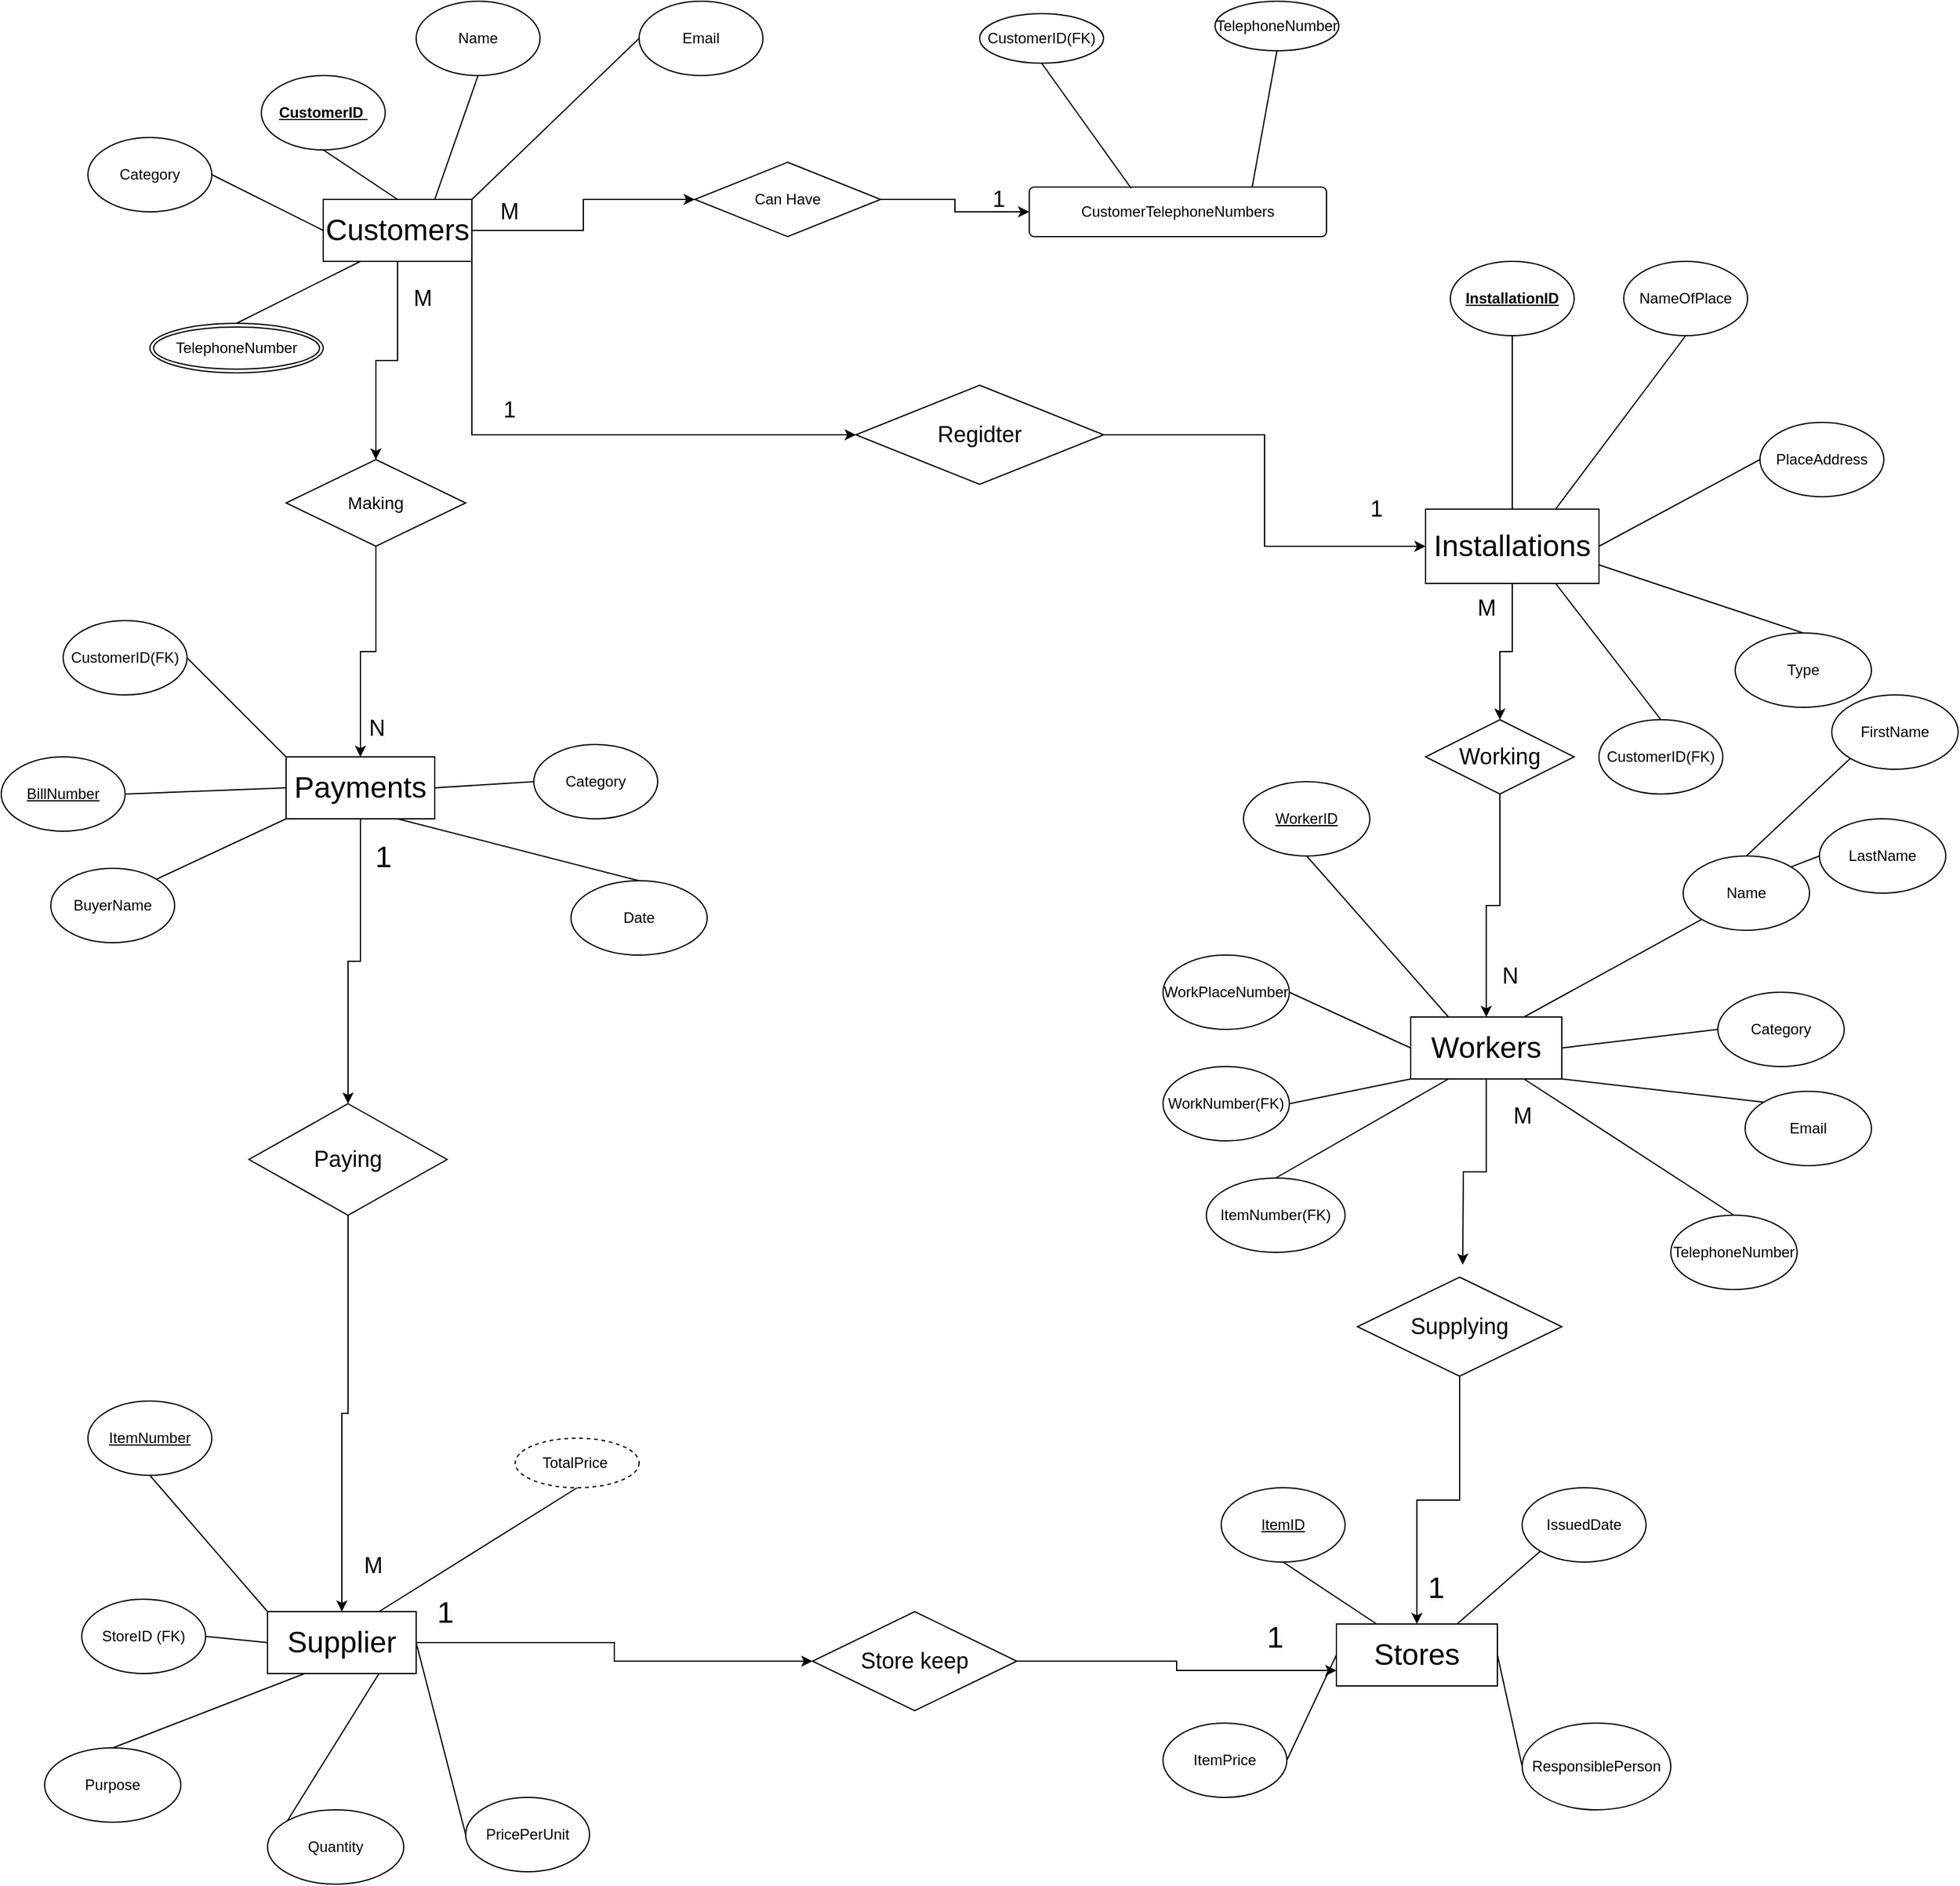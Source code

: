 <mxfile version="24.6.4" type="device">
  <diagram name="Page-1" id="eMELVBIxelOOI0SicaBg">
    <mxGraphModel dx="4100" dy="1591" grid="0" gridSize="10" guides="1" tooltips="1" connect="1" arrows="1" fold="1" page="1" pageScale="1" pageWidth="1100" pageHeight="850" background="#ffffff" math="0" shadow="0">
      <root>
        <mxCell id="0" />
        <mxCell id="1" parent="0" />
        <mxCell id="-T0-8DbuxKeXqczAtrkJ-98" style="edgeStyle=orthogonalEdgeStyle;rounded=0;orthogonalLoop=1;jettySize=auto;html=1;exitX=0.5;exitY=1;exitDx=0;exitDy=0;entryX=0.5;entryY=0;entryDx=0;entryDy=0;" edge="1" parent="1" source="-T0-8DbuxKeXqczAtrkJ-1" target="-T0-8DbuxKeXqczAtrkJ-97">
          <mxGeometry relative="1" as="geometry" />
        </mxCell>
        <mxCell id="-T0-8DbuxKeXqczAtrkJ-110" style="edgeStyle=orthogonalEdgeStyle;rounded=0;orthogonalLoop=1;jettySize=auto;html=1;entryX=0;entryY=0.5;entryDx=0;entryDy=0;" edge="1" parent="1" source="-T0-8DbuxKeXqczAtrkJ-1" target="-T0-8DbuxKeXqczAtrkJ-109">
          <mxGeometry relative="1" as="geometry" />
        </mxCell>
        <mxCell id="-T0-8DbuxKeXqczAtrkJ-115" style="edgeStyle=orthogonalEdgeStyle;rounded=0;orthogonalLoop=1;jettySize=auto;html=1;exitX=1;exitY=1;exitDx=0;exitDy=0;entryX=0;entryY=0.5;entryDx=0;entryDy=0;" edge="1" parent="1" source="-T0-8DbuxKeXqczAtrkJ-1" target="-T0-8DbuxKeXqczAtrkJ-114">
          <mxGeometry relative="1" as="geometry" />
        </mxCell>
        <mxCell id="-T0-8DbuxKeXqczAtrkJ-1" value="&lt;font style=&quot;font-size: 24px;&quot;&gt;Customers&lt;/font&gt;" style="rounded=0;whiteSpace=wrap;html=1;" vertex="1" parent="1">
          <mxGeometry x="-470" y="180" width="120" height="50" as="geometry" />
        </mxCell>
        <mxCell id="-T0-8DbuxKeXqczAtrkJ-2" value="&lt;u&gt;&lt;strong&gt;CustomerID&lt;/strong&gt;&amp;nbsp;&lt;/u&gt;" style="ellipse;whiteSpace=wrap;html=1;" vertex="1" parent="1">
          <mxGeometry x="-520" y="80" width="100" height="60" as="geometry" />
        </mxCell>
        <mxCell id="-T0-8DbuxKeXqczAtrkJ-3" value="Email" style="ellipse;whiteSpace=wrap;html=1;" vertex="1" parent="1">
          <mxGeometry x="-215" y="20" width="100" height="60" as="geometry" />
        </mxCell>
        <mxCell id="-T0-8DbuxKeXqczAtrkJ-4" value="Category" style="ellipse;whiteSpace=wrap;html=1;" vertex="1" parent="1">
          <mxGeometry x="-660" y="130" width="100" height="60" as="geometry" />
        </mxCell>
        <mxCell id="-T0-8DbuxKeXqczAtrkJ-5" value="" style="endArrow=none;html=1;rounded=0;entryX=0.5;entryY=0;entryDx=0;entryDy=0;exitX=0.5;exitY=1;exitDx=0;exitDy=0;" edge="1" parent="1" source="-T0-8DbuxKeXqczAtrkJ-2" target="-T0-8DbuxKeXqczAtrkJ-1">
          <mxGeometry width="50" height="50" relative="1" as="geometry">
            <mxPoint x="-430" y="260" as="sourcePoint" />
            <mxPoint x="-380" y="210" as="targetPoint" />
          </mxGeometry>
        </mxCell>
        <mxCell id="-T0-8DbuxKeXqczAtrkJ-6" value="" style="endArrow=none;html=1;rounded=0;entryX=1;entryY=0;entryDx=0;entryDy=0;exitX=0;exitY=0.5;exitDx=0;exitDy=0;" edge="1" parent="1" source="-T0-8DbuxKeXqczAtrkJ-3" target="-T0-8DbuxKeXqczAtrkJ-1">
          <mxGeometry width="50" height="50" relative="1" as="geometry">
            <mxPoint x="-430" y="260" as="sourcePoint" />
            <mxPoint x="-380" y="210" as="targetPoint" />
          </mxGeometry>
        </mxCell>
        <mxCell id="-T0-8DbuxKeXqczAtrkJ-7" value="" style="endArrow=none;html=1;rounded=0;exitX=0;exitY=0.5;exitDx=0;exitDy=0;entryX=1;entryY=0.5;entryDx=0;entryDy=0;" edge="1" parent="1" source="-T0-8DbuxKeXqczAtrkJ-1" target="-T0-8DbuxKeXqczAtrkJ-4">
          <mxGeometry width="50" height="50" relative="1" as="geometry">
            <mxPoint x="-430" y="260" as="sourcePoint" />
            <mxPoint x="-380" y="210" as="targetPoint" />
          </mxGeometry>
        </mxCell>
        <mxCell id="-T0-8DbuxKeXqczAtrkJ-15" value="&lt;font style=&quot;font-size: 24px;&quot;&gt;Stores&lt;/font&gt;" style="rounded=0;whiteSpace=wrap;html=1;" vertex="1" parent="1">
          <mxGeometry x="348" y="1330" width="130" height="50" as="geometry" />
        </mxCell>
        <mxCell id="-T0-8DbuxKeXqczAtrkJ-16" value="&lt;u&gt;ItemID&lt;/u&gt;" style="ellipse;whiteSpace=wrap;html=1;" vertex="1" parent="1">
          <mxGeometry x="255" y="1220" width="100" height="60" as="geometry" />
        </mxCell>
        <mxCell id="-T0-8DbuxKeXqczAtrkJ-17" value="ResponsiblePerson" style="ellipse;whiteSpace=wrap;html=1;" vertex="1" parent="1">
          <mxGeometry x="498" y="1410" width="120" height="70" as="geometry" />
        </mxCell>
        <mxCell id="-T0-8DbuxKeXqczAtrkJ-18" value="ItemPrice" style="ellipse;whiteSpace=wrap;html=1;" vertex="1" parent="1">
          <mxGeometry x="208" y="1410" width="100" height="60" as="geometry" />
        </mxCell>
        <mxCell id="-T0-8DbuxKeXqczAtrkJ-19" value="" style="endArrow=none;html=1;rounded=0;entryX=0.25;entryY=0;entryDx=0;entryDy=0;exitX=0.5;exitY=1;exitDx=0;exitDy=0;" edge="1" parent="1" source="-T0-8DbuxKeXqczAtrkJ-16" target="-T0-8DbuxKeXqczAtrkJ-15">
          <mxGeometry width="50" height="50" relative="1" as="geometry">
            <mxPoint x="388" y="1380" as="sourcePoint" />
            <mxPoint x="438" y="1330" as="targetPoint" />
          </mxGeometry>
        </mxCell>
        <mxCell id="-T0-8DbuxKeXqczAtrkJ-20" value="" style="endArrow=none;html=1;rounded=0;entryX=1;entryY=0.5;entryDx=0;entryDy=0;exitX=0;exitY=0.5;exitDx=0;exitDy=0;" edge="1" parent="1" source="-T0-8DbuxKeXqczAtrkJ-17" target="-T0-8DbuxKeXqczAtrkJ-15">
          <mxGeometry width="50" height="50" relative="1" as="geometry">
            <mxPoint x="388" y="1380" as="sourcePoint" />
            <mxPoint x="438" y="1330" as="targetPoint" />
          </mxGeometry>
        </mxCell>
        <mxCell id="-T0-8DbuxKeXqczAtrkJ-21" value="" style="endArrow=none;html=1;rounded=0;exitX=0;exitY=0.5;exitDx=0;exitDy=0;entryX=1;entryY=0.5;entryDx=0;entryDy=0;" edge="1" parent="1" source="-T0-8DbuxKeXqczAtrkJ-15" target="-T0-8DbuxKeXqczAtrkJ-18">
          <mxGeometry width="50" height="50" relative="1" as="geometry">
            <mxPoint x="388" y="1380" as="sourcePoint" />
            <mxPoint x="438" y="1330" as="targetPoint" />
          </mxGeometry>
        </mxCell>
        <mxCell id="-T0-8DbuxKeXqczAtrkJ-23" value="Name" style="ellipse;whiteSpace=wrap;html=1;" vertex="1" parent="1">
          <mxGeometry x="-395" y="20" width="100" height="60" as="geometry" />
        </mxCell>
        <mxCell id="-T0-8DbuxKeXqczAtrkJ-25" value="" style="endArrow=none;html=1;rounded=0;entryX=0.5;entryY=1;entryDx=0;entryDy=0;exitX=0.75;exitY=0;exitDx=0;exitDy=0;" edge="1" parent="1" source="-T0-8DbuxKeXqczAtrkJ-1" target="-T0-8DbuxKeXqczAtrkJ-23">
          <mxGeometry width="50" height="50" relative="1" as="geometry">
            <mxPoint x="-110" y="260" as="sourcePoint" />
            <mxPoint x="-60" y="210" as="targetPoint" />
          </mxGeometry>
        </mxCell>
        <mxCell id="-T0-8DbuxKeXqczAtrkJ-26" value="" style="endArrow=none;html=1;rounded=0;entryX=0.25;entryY=1;entryDx=0;entryDy=0;exitX=0.5;exitY=0;exitDx=0;exitDy=0;" edge="1" parent="1" source="-T0-8DbuxKeXqczAtrkJ-95" target="-T0-8DbuxKeXqczAtrkJ-1">
          <mxGeometry width="50" height="50" relative="1" as="geometry">
            <mxPoint x="-495" y="310" as="sourcePoint" />
            <mxPoint x="-60" y="210" as="targetPoint" />
          </mxGeometry>
        </mxCell>
        <mxCell id="-T0-8DbuxKeXqczAtrkJ-120" style="edgeStyle=orthogonalEdgeStyle;rounded=0;orthogonalLoop=1;jettySize=auto;html=1;exitX=0.5;exitY=1;exitDx=0;exitDy=0;entryX=0.5;entryY=0;entryDx=0;entryDy=0;" edge="1" parent="1" source="-T0-8DbuxKeXqczAtrkJ-27" target="-T0-8DbuxKeXqczAtrkJ-119">
          <mxGeometry relative="1" as="geometry" />
        </mxCell>
        <mxCell id="-T0-8DbuxKeXqczAtrkJ-27" value="&lt;font style=&quot;font-size: 24px;&quot;&gt;Installations&lt;/font&gt;" style="rounded=0;whiteSpace=wrap;html=1;" vertex="1" parent="1">
          <mxGeometry x="420" y="430" width="140" height="60" as="geometry" />
        </mxCell>
        <mxCell id="-T0-8DbuxKeXqczAtrkJ-28" value="&lt;strong&gt;&lt;u&gt;InstallationID&lt;/u&gt;&lt;/strong&gt;" style="ellipse;whiteSpace=wrap;html=1;" vertex="1" parent="1">
          <mxGeometry x="440" y="230" width="100" height="60" as="geometry" />
        </mxCell>
        <mxCell id="-T0-8DbuxKeXqczAtrkJ-29" value="PlaceAddress" style="ellipse;whiteSpace=wrap;html=1;" vertex="1" parent="1">
          <mxGeometry x="690" y="360" width="100" height="60" as="geometry" />
        </mxCell>
        <mxCell id="-T0-8DbuxKeXqczAtrkJ-30" value="CustomerID(FK)" style="ellipse;whiteSpace=wrap;html=1;" vertex="1" parent="1">
          <mxGeometry x="560" y="600" width="100" height="60" as="geometry" />
        </mxCell>
        <mxCell id="-T0-8DbuxKeXqczAtrkJ-31" value="" style="endArrow=none;html=1;rounded=0;entryX=0.5;entryY=0;entryDx=0;entryDy=0;exitX=0.5;exitY=1;exitDx=0;exitDy=0;" edge="1" parent="1" source="-T0-8DbuxKeXqczAtrkJ-28" target="-T0-8DbuxKeXqczAtrkJ-27">
          <mxGeometry width="50" height="50" relative="1" as="geometry">
            <mxPoint x="480" y="490" as="sourcePoint" />
            <mxPoint x="530" y="440" as="targetPoint" />
          </mxGeometry>
        </mxCell>
        <mxCell id="-T0-8DbuxKeXqczAtrkJ-32" value="" style="endArrow=none;html=1;rounded=0;entryX=1;entryY=0.5;entryDx=0;entryDy=0;exitX=0;exitY=0.5;exitDx=0;exitDy=0;" edge="1" parent="1" source="-T0-8DbuxKeXqczAtrkJ-29" target="-T0-8DbuxKeXqczAtrkJ-27">
          <mxGeometry width="50" height="50" relative="1" as="geometry">
            <mxPoint x="480" y="490" as="sourcePoint" />
            <mxPoint x="530" y="440" as="targetPoint" />
          </mxGeometry>
        </mxCell>
        <mxCell id="-T0-8DbuxKeXqczAtrkJ-33" value="" style="endArrow=none;html=1;rounded=0;exitX=0.75;exitY=1;exitDx=0;exitDy=0;entryX=0.5;entryY=0;entryDx=0;entryDy=0;" edge="1" parent="1" source="-T0-8DbuxKeXqczAtrkJ-27" target="-T0-8DbuxKeXqczAtrkJ-30">
          <mxGeometry width="50" height="50" relative="1" as="geometry">
            <mxPoint x="480" y="490" as="sourcePoint" />
            <mxPoint x="530" y="440" as="targetPoint" />
          </mxGeometry>
        </mxCell>
        <mxCell id="-T0-8DbuxKeXqczAtrkJ-34" value="NameOfPlace" style="ellipse;whiteSpace=wrap;html=1;" vertex="1" parent="1">
          <mxGeometry x="580" y="230" width="100" height="60" as="geometry" />
        </mxCell>
        <mxCell id="-T0-8DbuxKeXqczAtrkJ-35" value="Type" style="ellipse;whiteSpace=wrap;html=1;" vertex="1" parent="1">
          <mxGeometry x="670" y="530" width="110" height="60" as="geometry" />
        </mxCell>
        <mxCell id="-T0-8DbuxKeXqczAtrkJ-36" value="" style="endArrow=none;html=1;rounded=0;entryX=0.5;entryY=1;entryDx=0;entryDy=0;exitX=0.75;exitY=0;exitDx=0;exitDy=0;" edge="1" parent="1" source="-T0-8DbuxKeXqczAtrkJ-27" target="-T0-8DbuxKeXqczAtrkJ-34">
          <mxGeometry width="50" height="50" relative="1" as="geometry">
            <mxPoint x="800" y="490" as="sourcePoint" />
            <mxPoint x="850" y="440" as="targetPoint" />
          </mxGeometry>
        </mxCell>
        <mxCell id="-T0-8DbuxKeXqczAtrkJ-37" value="" style="endArrow=none;html=1;rounded=0;entryX=1;entryY=0.75;entryDx=0;entryDy=0;exitX=0.5;exitY=0;exitDx=0;exitDy=0;" edge="1" parent="1" source="-T0-8DbuxKeXqczAtrkJ-35" target="-T0-8DbuxKeXqczAtrkJ-27">
          <mxGeometry width="50" height="50" relative="1" as="geometry">
            <mxPoint x="800" y="490" as="sourcePoint" />
            <mxPoint x="850" y="440" as="targetPoint" />
          </mxGeometry>
        </mxCell>
        <mxCell id="-T0-8DbuxKeXqczAtrkJ-127" style="edgeStyle=orthogonalEdgeStyle;rounded=0;orthogonalLoop=1;jettySize=auto;html=1;exitX=0.5;exitY=1;exitDx=0;exitDy=0;" edge="1" parent="1" source="-T0-8DbuxKeXqczAtrkJ-38">
          <mxGeometry relative="1" as="geometry">
            <mxPoint x="450" y="1040.0" as="targetPoint" />
          </mxGeometry>
        </mxCell>
        <mxCell id="-T0-8DbuxKeXqczAtrkJ-38" value="&lt;font style=&quot;font-size: 24px;&quot;&gt;Workers&lt;/font&gt;" style="rounded=0;whiteSpace=wrap;html=1;" vertex="1" parent="1">
          <mxGeometry x="408" y="840" width="122" height="50" as="geometry" />
        </mxCell>
        <mxCell id="-T0-8DbuxKeXqczAtrkJ-39" value="&lt;u&gt;WorkerID&lt;/u&gt;" style="ellipse;whiteSpace=wrap;html=1;" vertex="1" parent="1">
          <mxGeometry x="273" y="650" width="102" height="60" as="geometry" />
        </mxCell>
        <mxCell id="-T0-8DbuxKeXqczAtrkJ-40" value="Category" style="ellipse;whiteSpace=wrap;html=1;" vertex="1" parent="1">
          <mxGeometry x="656" y="820" width="102" height="60" as="geometry" />
        </mxCell>
        <mxCell id="-T0-8DbuxKeXqczAtrkJ-41" value="WorkPlaceNumber" style="ellipse;whiteSpace=wrap;html=1;" vertex="1" parent="1">
          <mxGeometry x="208" y="790" width="102" height="60" as="geometry" />
        </mxCell>
        <mxCell id="-T0-8DbuxKeXqczAtrkJ-42" value="" style="endArrow=none;html=1;rounded=0;entryX=0.25;entryY=0;entryDx=0;entryDy=0;exitX=0.5;exitY=1;exitDx=0;exitDy=0;" edge="1" parent="1" source="-T0-8DbuxKeXqczAtrkJ-39" target="-T0-8DbuxKeXqczAtrkJ-38">
          <mxGeometry width="50" height="50" relative="1" as="geometry">
            <mxPoint x="448" y="890" as="sourcePoint" />
            <mxPoint x="498" y="840" as="targetPoint" />
          </mxGeometry>
        </mxCell>
        <mxCell id="-T0-8DbuxKeXqczAtrkJ-43" value="" style="endArrow=none;html=1;rounded=0;entryX=1;entryY=0.5;entryDx=0;entryDy=0;exitX=0;exitY=0.5;exitDx=0;exitDy=0;" edge="1" parent="1" source="-T0-8DbuxKeXqczAtrkJ-40" target="-T0-8DbuxKeXqczAtrkJ-38">
          <mxGeometry width="50" height="50" relative="1" as="geometry">
            <mxPoint x="448" y="890" as="sourcePoint" />
            <mxPoint x="498" y="840" as="targetPoint" />
          </mxGeometry>
        </mxCell>
        <mxCell id="-T0-8DbuxKeXqczAtrkJ-44" value="" style="endArrow=none;html=1;rounded=0;exitX=0;exitY=0.5;exitDx=0;exitDy=0;entryX=1;entryY=0.5;entryDx=0;entryDy=0;" edge="1" parent="1" source="-T0-8DbuxKeXqczAtrkJ-38" target="-T0-8DbuxKeXqczAtrkJ-41">
          <mxGeometry width="50" height="50" relative="1" as="geometry">
            <mxPoint x="448" y="890" as="sourcePoint" />
            <mxPoint x="498" y="840" as="targetPoint" />
          </mxGeometry>
        </mxCell>
        <mxCell id="-T0-8DbuxKeXqczAtrkJ-45" value="Name" style="ellipse;whiteSpace=wrap;html=1;" vertex="1" parent="1">
          <mxGeometry x="628" y="710" width="102" height="60" as="geometry" />
        </mxCell>
        <mxCell id="-T0-8DbuxKeXqczAtrkJ-46" value="ItemNumber(FK)" style="ellipse;whiteSpace=wrap;html=1;" vertex="1" parent="1">
          <mxGeometry x="243" y="970" width="112" height="60" as="geometry" />
        </mxCell>
        <mxCell id="-T0-8DbuxKeXqczAtrkJ-47" value="" style="endArrow=none;html=1;rounded=0;entryX=0;entryY=1;entryDx=0;entryDy=0;exitX=0.75;exitY=0;exitDx=0;exitDy=0;" edge="1" parent="1" source="-T0-8DbuxKeXqczAtrkJ-38" target="-T0-8DbuxKeXqczAtrkJ-45">
          <mxGeometry width="50" height="50" relative="1" as="geometry">
            <mxPoint x="768" y="890" as="sourcePoint" />
            <mxPoint x="818" y="840" as="targetPoint" />
          </mxGeometry>
        </mxCell>
        <mxCell id="-T0-8DbuxKeXqczAtrkJ-48" value="" style="endArrow=none;html=1;rounded=0;entryX=0.25;entryY=1;entryDx=0;entryDy=0;exitX=0.5;exitY=0;exitDx=0;exitDy=0;" edge="1" parent="1" source="-T0-8DbuxKeXqczAtrkJ-46" target="-T0-8DbuxKeXqczAtrkJ-38">
          <mxGeometry width="50" height="50" relative="1" as="geometry">
            <mxPoint x="768" y="890" as="sourcePoint" />
            <mxPoint x="818" y="840" as="targetPoint" />
          </mxGeometry>
        </mxCell>
        <mxCell id="-T0-8DbuxKeXqczAtrkJ-49" value="WorkNumber(FK)" style="ellipse;whiteSpace=wrap;html=1;" vertex="1" parent="1">
          <mxGeometry x="208" y="880" width="102" height="60" as="geometry" />
        </mxCell>
        <mxCell id="-T0-8DbuxKeXqczAtrkJ-51" value="Email" style="ellipse;whiteSpace=wrap;html=1;" vertex="1" parent="1">
          <mxGeometry x="678" y="900" width="102" height="60" as="geometry" />
        </mxCell>
        <mxCell id="-T0-8DbuxKeXqczAtrkJ-52" value="TelephoneNumber" style="ellipse;whiteSpace=wrap;html=1;" vertex="1" parent="1">
          <mxGeometry x="618" y="1000" width="102" height="60" as="geometry" />
        </mxCell>
        <mxCell id="-T0-8DbuxKeXqczAtrkJ-53" value="" style="endArrow=none;html=1;rounded=0;exitX=1;exitY=1;exitDx=0;exitDy=0;entryX=0;entryY=0;entryDx=0;entryDy=0;" edge="1" parent="1" source="-T0-8DbuxKeXqczAtrkJ-38" target="-T0-8DbuxKeXqczAtrkJ-51">
          <mxGeometry width="50" height="50" relative="1" as="geometry">
            <mxPoint x="578" y="910" as="sourcePoint" />
            <mxPoint x="628" y="860" as="targetPoint" />
          </mxGeometry>
        </mxCell>
        <mxCell id="-T0-8DbuxKeXqczAtrkJ-54" value="" style="endArrow=none;html=1;rounded=0;exitX=0.75;exitY=1;exitDx=0;exitDy=0;entryX=0.5;entryY=0;entryDx=0;entryDy=0;" edge="1" parent="1" source="-T0-8DbuxKeXqczAtrkJ-38" target="-T0-8DbuxKeXqczAtrkJ-52">
          <mxGeometry width="50" height="50" relative="1" as="geometry">
            <mxPoint x="578" y="910" as="sourcePoint" />
            <mxPoint x="628" y="860" as="targetPoint" />
          </mxGeometry>
        </mxCell>
        <mxCell id="-T0-8DbuxKeXqczAtrkJ-57" value="" style="endArrow=none;html=1;rounded=0;exitX=0;exitY=1;exitDx=0;exitDy=0;entryX=1;entryY=0.5;entryDx=0;entryDy=0;" edge="1" parent="1" source="-T0-8DbuxKeXqczAtrkJ-38" target="-T0-8DbuxKeXqczAtrkJ-49">
          <mxGeometry width="50" height="50" relative="1" as="geometry">
            <mxPoint x="578" y="910" as="sourcePoint" />
            <mxPoint x="628" y="860" as="targetPoint" />
          </mxGeometry>
        </mxCell>
        <mxCell id="-T0-8DbuxKeXqczAtrkJ-59" value="LastName" style="ellipse;whiteSpace=wrap;html=1;" vertex="1" parent="1">
          <mxGeometry x="738" y="680" width="102" height="60" as="geometry" />
        </mxCell>
        <mxCell id="-T0-8DbuxKeXqczAtrkJ-60" value="FirstName" style="ellipse;whiteSpace=wrap;html=1;" vertex="1" parent="1">
          <mxGeometry x="748" y="580" width="102" height="60" as="geometry" />
        </mxCell>
        <mxCell id="-T0-8DbuxKeXqczAtrkJ-61" value="" style="endArrow=none;html=1;rounded=0;entryX=0;entryY=1;entryDx=0;entryDy=0;exitX=0.5;exitY=0;exitDx=0;exitDy=0;" edge="1" parent="1" source="-T0-8DbuxKeXqczAtrkJ-45" target="-T0-8DbuxKeXqczAtrkJ-60">
          <mxGeometry width="50" height="50" relative="1" as="geometry">
            <mxPoint x="228" y="920" as="sourcePoint" />
            <mxPoint x="278" y="870" as="targetPoint" />
          </mxGeometry>
        </mxCell>
        <mxCell id="-T0-8DbuxKeXqczAtrkJ-62" value="" style="endArrow=none;html=1;rounded=0;entryX=0;entryY=0.5;entryDx=0;entryDy=0;exitX=1;exitY=0;exitDx=0;exitDy=0;" edge="1" parent="1" source="-T0-8DbuxKeXqczAtrkJ-45" target="-T0-8DbuxKeXqczAtrkJ-59">
          <mxGeometry width="50" height="50" relative="1" as="geometry">
            <mxPoint x="228" y="920" as="sourcePoint" />
            <mxPoint x="278" y="870" as="targetPoint" />
          </mxGeometry>
        </mxCell>
        <mxCell id="-T0-8DbuxKeXqczAtrkJ-63" value="IssuedDate" style="ellipse;whiteSpace=wrap;html=1;" vertex="1" parent="1">
          <mxGeometry x="498" y="1220" width="100" height="60" as="geometry" />
        </mxCell>
        <mxCell id="-T0-8DbuxKeXqczAtrkJ-64" value="" style="endArrow=none;html=1;rounded=0;entryX=0;entryY=1;entryDx=0;entryDy=0;exitX=0.75;exitY=0;exitDx=0;exitDy=0;" edge="1" parent="1" source="-T0-8DbuxKeXqczAtrkJ-15" target="-T0-8DbuxKeXqczAtrkJ-63">
          <mxGeometry width="50" height="50" relative="1" as="geometry">
            <mxPoint x="398" y="1520" as="sourcePoint" />
            <mxPoint x="448" y="1470" as="targetPoint" />
          </mxGeometry>
        </mxCell>
        <mxCell id="-T0-8DbuxKeXqczAtrkJ-129" style="edgeStyle=orthogonalEdgeStyle;rounded=0;orthogonalLoop=1;jettySize=auto;html=1;exitX=1;exitY=0.5;exitDx=0;exitDy=0;entryX=0;entryY=0.5;entryDx=0;entryDy=0;" edge="1" parent="1" source="-T0-8DbuxKeXqczAtrkJ-65" target="-T0-8DbuxKeXqczAtrkJ-126">
          <mxGeometry relative="1" as="geometry" />
        </mxCell>
        <mxCell id="-T0-8DbuxKeXqczAtrkJ-65" value="&lt;font style=&quot;font-size: 24px;&quot;&gt;Supplier&lt;/font&gt;" style="rounded=0;whiteSpace=wrap;html=1;" vertex="1" parent="1">
          <mxGeometry x="-515" y="1320" width="120" height="50" as="geometry" />
        </mxCell>
        <mxCell id="-T0-8DbuxKeXqczAtrkJ-66" value="&lt;u&gt;ItemNumber&lt;/u&gt;" style="ellipse;whiteSpace=wrap;html=1;" vertex="1" parent="1">
          <mxGeometry x="-660" y="1150" width="100" height="60" as="geometry" />
        </mxCell>
        <mxCell id="-T0-8DbuxKeXqczAtrkJ-67" value="PricePerUnit" style="ellipse;whiteSpace=wrap;html=1;" vertex="1" parent="1">
          <mxGeometry x="-355" y="1470" width="100" height="60" as="geometry" />
        </mxCell>
        <mxCell id="-T0-8DbuxKeXqczAtrkJ-68" value="StoreID (FK)" style="ellipse;whiteSpace=wrap;html=1;" vertex="1" parent="1">
          <mxGeometry x="-665" y="1310" width="100" height="60" as="geometry" />
        </mxCell>
        <mxCell id="-T0-8DbuxKeXqczAtrkJ-69" value="" style="endArrow=none;html=1;rounded=0;entryX=0;entryY=0;entryDx=0;entryDy=0;exitX=0.5;exitY=1;exitDx=0;exitDy=0;" edge="1" parent="1" source="-T0-8DbuxKeXqczAtrkJ-66" target="-T0-8DbuxKeXqczAtrkJ-65">
          <mxGeometry width="50" height="50" relative="1" as="geometry">
            <mxPoint x="-475" y="1370" as="sourcePoint" />
            <mxPoint x="-425" y="1320" as="targetPoint" />
          </mxGeometry>
        </mxCell>
        <mxCell id="-T0-8DbuxKeXqczAtrkJ-70" value="" style="endArrow=none;html=1;rounded=0;entryX=1;entryY=0.5;entryDx=0;entryDy=0;exitX=0;exitY=0.5;exitDx=0;exitDy=0;" edge="1" parent="1" source="-T0-8DbuxKeXqczAtrkJ-67" target="-T0-8DbuxKeXqczAtrkJ-65">
          <mxGeometry width="50" height="50" relative="1" as="geometry">
            <mxPoint x="-475" y="1370" as="sourcePoint" />
            <mxPoint x="-425" y="1320" as="targetPoint" />
          </mxGeometry>
        </mxCell>
        <mxCell id="-T0-8DbuxKeXqczAtrkJ-71" value="" style="endArrow=none;html=1;rounded=0;exitX=0;exitY=0.5;exitDx=0;exitDy=0;entryX=1;entryY=0.5;entryDx=0;entryDy=0;" edge="1" parent="1" source="-T0-8DbuxKeXqczAtrkJ-65" target="-T0-8DbuxKeXqczAtrkJ-68">
          <mxGeometry width="50" height="50" relative="1" as="geometry">
            <mxPoint x="-475" y="1370" as="sourcePoint" />
            <mxPoint x="-425" y="1320" as="targetPoint" />
          </mxGeometry>
        </mxCell>
        <mxCell id="-T0-8DbuxKeXqczAtrkJ-73" value="Purpose" style="ellipse;whiteSpace=wrap;html=1;" vertex="1" parent="1">
          <mxGeometry x="-695" y="1430" width="110" height="60" as="geometry" />
        </mxCell>
        <mxCell id="-T0-8DbuxKeXqczAtrkJ-74" value="" style="endArrow=none;html=1;rounded=0;entryX=0.5;entryY=1;entryDx=0;entryDy=0;exitX=0.75;exitY=0;exitDx=0;exitDy=0;" edge="1" parent="1" source="-T0-8DbuxKeXqczAtrkJ-65" target="-T0-8DbuxKeXqczAtrkJ-78">
          <mxGeometry width="50" height="50" relative="1" as="geometry">
            <mxPoint x="-155" y="1370" as="sourcePoint" />
            <mxPoint x="-355" y="1240.0" as="targetPoint" />
          </mxGeometry>
        </mxCell>
        <mxCell id="-T0-8DbuxKeXqczAtrkJ-75" value="" style="endArrow=none;html=1;rounded=0;entryX=0.25;entryY=1;entryDx=0;entryDy=0;exitX=0.5;exitY=0;exitDx=0;exitDy=0;" edge="1" parent="1" source="-T0-8DbuxKeXqczAtrkJ-73" target="-T0-8DbuxKeXqczAtrkJ-65">
          <mxGeometry width="50" height="50" relative="1" as="geometry">
            <mxPoint x="-155" y="1370" as="sourcePoint" />
            <mxPoint x="-105" y="1320" as="targetPoint" />
          </mxGeometry>
        </mxCell>
        <mxCell id="-T0-8DbuxKeXqczAtrkJ-76" value="Quantity" style="ellipse;whiteSpace=wrap;html=1;" vertex="1" parent="1">
          <mxGeometry x="-515" y="1480" width="110" height="60" as="geometry" />
        </mxCell>
        <mxCell id="-T0-8DbuxKeXqczAtrkJ-77" value="" style="endArrow=none;html=1;rounded=0;entryX=0;entryY=0;entryDx=0;entryDy=0;exitX=0.75;exitY=1;exitDx=0;exitDy=0;" edge="1" parent="1" source="-T0-8DbuxKeXqczAtrkJ-65" target="-T0-8DbuxKeXqczAtrkJ-76">
          <mxGeometry width="50" height="50" relative="1" as="geometry">
            <mxPoint x="-435" y="1500" as="sourcePoint" />
            <mxPoint x="-385" y="1450" as="targetPoint" />
          </mxGeometry>
        </mxCell>
        <mxCell id="-T0-8DbuxKeXqczAtrkJ-78" value="TotalPrice&amp;nbsp;" style="ellipse;whiteSpace=wrap;html=1;align=center;dashed=1;" vertex="1" parent="1">
          <mxGeometry x="-315" y="1180" width="100" height="40" as="geometry" />
        </mxCell>
        <mxCell id="-T0-8DbuxKeXqczAtrkJ-103" style="edgeStyle=orthogonalEdgeStyle;rounded=0;orthogonalLoop=1;jettySize=auto;html=1;exitX=0.5;exitY=1;exitDx=0;exitDy=0;entryX=0.5;entryY=0;entryDx=0;entryDy=0;" edge="1" parent="1" source="-T0-8DbuxKeXqczAtrkJ-79" target="-T0-8DbuxKeXqczAtrkJ-102">
          <mxGeometry relative="1" as="geometry" />
        </mxCell>
        <mxCell id="-T0-8DbuxKeXqczAtrkJ-79" value="&lt;font style=&quot;font-size: 24px;&quot;&gt;Payments&lt;/font&gt;" style="rounded=0;whiteSpace=wrap;html=1;" vertex="1" parent="1">
          <mxGeometry x="-500" y="630" width="120" height="50" as="geometry" />
        </mxCell>
        <mxCell id="-T0-8DbuxKeXqczAtrkJ-80" value="&lt;u&gt;BillNumber&lt;/u&gt;" style="ellipse;whiteSpace=wrap;html=1;" vertex="1" parent="1">
          <mxGeometry x="-730" y="630" width="100" height="60" as="geometry" />
        </mxCell>
        <mxCell id="-T0-8DbuxKeXqczAtrkJ-81" value="Category" style="ellipse;whiteSpace=wrap;html=1;" vertex="1" parent="1">
          <mxGeometry x="-300" y="620" width="100" height="60" as="geometry" />
        </mxCell>
        <mxCell id="-T0-8DbuxKeXqczAtrkJ-82" value="CustomerID(FK)" style="ellipse;whiteSpace=wrap;html=1;" vertex="1" parent="1">
          <mxGeometry x="-680" y="520" width="100" height="60" as="geometry" />
        </mxCell>
        <mxCell id="-T0-8DbuxKeXqczAtrkJ-83" value="" style="endArrow=none;html=1;rounded=0;entryX=0;entryY=0.5;entryDx=0;entryDy=0;exitX=1;exitY=0.5;exitDx=0;exitDy=0;" edge="1" parent="1" source="-T0-8DbuxKeXqczAtrkJ-80" target="-T0-8DbuxKeXqczAtrkJ-79">
          <mxGeometry width="50" height="50" relative="1" as="geometry">
            <mxPoint x="-460" y="680" as="sourcePoint" />
            <mxPoint x="-410" y="630" as="targetPoint" />
          </mxGeometry>
        </mxCell>
        <mxCell id="-T0-8DbuxKeXqczAtrkJ-84" value="" style="endArrow=none;html=1;rounded=0;entryX=1;entryY=0.5;entryDx=0;entryDy=0;exitX=0;exitY=0.5;exitDx=0;exitDy=0;" edge="1" parent="1" source="-T0-8DbuxKeXqczAtrkJ-81" target="-T0-8DbuxKeXqczAtrkJ-79">
          <mxGeometry width="50" height="50" relative="1" as="geometry">
            <mxPoint x="-460" y="680" as="sourcePoint" />
            <mxPoint x="-410" y="630" as="targetPoint" />
          </mxGeometry>
        </mxCell>
        <mxCell id="-T0-8DbuxKeXqczAtrkJ-85" value="" style="endArrow=none;html=1;rounded=0;exitX=0;exitY=0;exitDx=0;exitDy=0;entryX=1;entryY=0.5;entryDx=0;entryDy=0;" edge="1" parent="1" source="-T0-8DbuxKeXqczAtrkJ-79" target="-T0-8DbuxKeXqczAtrkJ-82">
          <mxGeometry width="50" height="50" relative="1" as="geometry">
            <mxPoint x="-460" y="680" as="sourcePoint" />
            <mxPoint x="-410" y="630" as="targetPoint" />
          </mxGeometry>
        </mxCell>
        <mxCell id="-T0-8DbuxKeXqczAtrkJ-86" value="BuyerName" style="ellipse;whiteSpace=wrap;html=1;" vertex="1" parent="1">
          <mxGeometry x="-690" y="720" width="100" height="60" as="geometry" />
        </mxCell>
        <mxCell id="-T0-8DbuxKeXqczAtrkJ-87" value="Date" style="ellipse;whiteSpace=wrap;html=1;" vertex="1" parent="1">
          <mxGeometry x="-270" y="730" width="110" height="60" as="geometry" />
        </mxCell>
        <mxCell id="-T0-8DbuxKeXqczAtrkJ-88" value="" style="endArrow=none;html=1;rounded=0;entryX=1;entryY=0;entryDx=0;entryDy=0;exitX=0;exitY=1;exitDx=0;exitDy=0;" edge="1" parent="1" source="-T0-8DbuxKeXqczAtrkJ-79" target="-T0-8DbuxKeXqczAtrkJ-86">
          <mxGeometry width="50" height="50" relative="1" as="geometry">
            <mxPoint x="-140" y="680" as="sourcePoint" />
            <mxPoint x="-90" y="630" as="targetPoint" />
          </mxGeometry>
        </mxCell>
        <mxCell id="-T0-8DbuxKeXqczAtrkJ-89" value="" style="endArrow=none;html=1;rounded=0;entryX=0.75;entryY=1;entryDx=0;entryDy=0;exitX=0.5;exitY=0;exitDx=0;exitDy=0;" edge="1" parent="1" source="-T0-8DbuxKeXqczAtrkJ-87" target="-T0-8DbuxKeXqczAtrkJ-79">
          <mxGeometry width="50" height="50" relative="1" as="geometry">
            <mxPoint x="-140" y="680" as="sourcePoint" />
            <mxPoint x="-90" y="630" as="targetPoint" />
          </mxGeometry>
        </mxCell>
        <mxCell id="-T0-8DbuxKeXqczAtrkJ-90" value="CustomerTelephoneNumbers" style="rounded=1;arcSize=10;whiteSpace=wrap;html=1;align=center;" vertex="1" parent="1">
          <mxGeometry x="100" y="170" width="240" height="40" as="geometry" />
        </mxCell>
        <mxCell id="-T0-8DbuxKeXqczAtrkJ-91" value="CustomerID(FK)" style="ellipse;whiteSpace=wrap;html=1;align=center;" vertex="1" parent="1">
          <mxGeometry x="60" y="30" width="100" height="40" as="geometry" />
        </mxCell>
        <mxCell id="-T0-8DbuxKeXqczAtrkJ-92" value="" style="endArrow=none;html=1;rounded=0;exitX=0.5;exitY=1;exitDx=0;exitDy=0;entryX=0.343;entryY=0.025;entryDx=0;entryDy=0;entryPerimeter=0;" edge="1" parent="1" source="-T0-8DbuxKeXqczAtrkJ-91" target="-T0-8DbuxKeXqczAtrkJ-90">
          <mxGeometry relative="1" as="geometry">
            <mxPoint y="580" as="sourcePoint" />
            <mxPoint x="160" y="580" as="targetPoint" />
          </mxGeometry>
        </mxCell>
        <mxCell id="-T0-8DbuxKeXqczAtrkJ-93" value="TelephoneNumber" style="ellipse;whiteSpace=wrap;html=1;align=center;" vertex="1" parent="1">
          <mxGeometry x="250" y="20" width="100" height="40" as="geometry" />
        </mxCell>
        <mxCell id="-T0-8DbuxKeXqczAtrkJ-94" value="" style="endArrow=none;html=1;rounded=0;exitX=0.5;exitY=1;exitDx=0;exitDy=0;entryX=0.75;entryY=0;entryDx=0;entryDy=0;" edge="1" parent="1" source="-T0-8DbuxKeXqczAtrkJ-93" target="-T0-8DbuxKeXqczAtrkJ-90">
          <mxGeometry relative="1" as="geometry">
            <mxPoint y="580" as="sourcePoint" />
            <mxPoint x="160" y="580" as="targetPoint" />
          </mxGeometry>
        </mxCell>
        <mxCell id="-T0-8DbuxKeXqczAtrkJ-95" value="TelephoneNumber" style="ellipse;shape=doubleEllipse;margin=3;whiteSpace=wrap;html=1;align=center;" vertex="1" parent="1">
          <mxGeometry x="-610" y="280" width="140" height="40" as="geometry" />
        </mxCell>
        <mxCell id="-T0-8DbuxKeXqczAtrkJ-99" style="edgeStyle=orthogonalEdgeStyle;rounded=0;orthogonalLoop=1;jettySize=auto;html=1;exitX=0.5;exitY=1;exitDx=0;exitDy=0;entryX=0.5;entryY=0;entryDx=0;entryDy=0;" edge="1" parent="1" source="-T0-8DbuxKeXqczAtrkJ-97" target="-T0-8DbuxKeXqczAtrkJ-79">
          <mxGeometry relative="1" as="geometry" />
        </mxCell>
        <mxCell id="-T0-8DbuxKeXqczAtrkJ-97" value="&lt;font style=&quot;font-size: 14px;&quot;&gt;Making&lt;/font&gt;" style="shape=rhombus;perimeter=rhombusPerimeter;whiteSpace=wrap;html=1;align=center;" vertex="1" parent="1">
          <mxGeometry x="-500" y="390" width="145" height="70" as="geometry" />
        </mxCell>
        <mxCell id="-T0-8DbuxKeXqczAtrkJ-100" value="&lt;span style=&quot;font-size: 18px;&quot;&gt;M&lt;/span&gt;" style="text;html=1;align=center;verticalAlign=middle;resizable=0;points=[];autosize=1;strokeColor=none;fillColor=none;" vertex="1" parent="1">
          <mxGeometry x="-410" y="240" width="40" height="40" as="geometry" />
        </mxCell>
        <mxCell id="-T0-8DbuxKeXqczAtrkJ-101" value="&lt;span style=&quot;color: rgb(0, 0, 0); font-family: Helvetica; font-size: 18px; font-style: normal; font-variant-ligatures: normal; font-variant-caps: normal; font-weight: 400; letter-spacing: normal; orphans: 2; text-align: center; text-indent: 0px; text-transform: none; widows: 2; word-spacing: 0px; -webkit-text-stroke-width: 0px; white-space: nowrap; background-color: rgb(251, 251, 251); text-decoration-thickness: initial; text-decoration-style: initial; text-decoration-color: initial; display: inline !important; float: none;&quot;&gt;N&lt;/span&gt;" style="text;whiteSpace=wrap;html=1;" vertex="1" parent="1">
          <mxGeometry x="-435" y="590" width="50" height="50" as="geometry" />
        </mxCell>
        <mxCell id="-T0-8DbuxKeXqczAtrkJ-104" style="edgeStyle=orthogonalEdgeStyle;rounded=0;orthogonalLoop=1;jettySize=auto;html=1;exitX=0.5;exitY=1;exitDx=0;exitDy=0;entryX=0.5;entryY=0;entryDx=0;entryDy=0;" edge="1" parent="1" source="-T0-8DbuxKeXqczAtrkJ-102" target="-T0-8DbuxKeXqczAtrkJ-65">
          <mxGeometry relative="1" as="geometry" />
        </mxCell>
        <mxCell id="-T0-8DbuxKeXqczAtrkJ-102" value="&lt;font style=&quot;font-size: 18px;&quot;&gt;Paying&lt;/font&gt;" style="shape=rhombus;perimeter=rhombusPerimeter;whiteSpace=wrap;html=1;align=center;" vertex="1" parent="1">
          <mxGeometry x="-530" y="910" width="160" height="90" as="geometry" />
        </mxCell>
        <mxCell id="-T0-8DbuxKeXqczAtrkJ-105" value="&lt;span style=&quot;color: rgb(0, 0, 0); font-family: Helvetica; font-style: normal; font-variant-ligatures: normal; font-variant-caps: normal; font-weight: 400; letter-spacing: normal; orphans: 2; text-align: center; text-indent: 0px; text-transform: none; widows: 2; word-spacing: 0px; -webkit-text-stroke-width: 0px; white-space: nowrap; background-color: rgb(251, 251, 251); text-decoration-thickness: initial; text-decoration-style: initial; text-decoration-color: initial; float: none; display: inline !important;&quot;&gt;&lt;font style=&quot;font-size: 24px;&quot;&gt;1&lt;/font&gt;&lt;/span&gt;" style="text;whiteSpace=wrap;html=1;" vertex="1" parent="1">
          <mxGeometry x="-430" y="690" width="50" height="50" as="geometry" />
        </mxCell>
        <mxCell id="-T0-8DbuxKeXqczAtrkJ-106" value="&lt;font style=&quot;font-size: 18px;&quot;&gt;M&lt;/font&gt;" style="text;html=1;align=center;verticalAlign=middle;resizable=0;points=[];autosize=1;strokeColor=none;fillColor=none;" vertex="1" parent="1">
          <mxGeometry x="-450" y="1263" width="40" height="40" as="geometry" />
        </mxCell>
        <mxCell id="-T0-8DbuxKeXqczAtrkJ-111" style="edgeStyle=orthogonalEdgeStyle;rounded=0;orthogonalLoop=1;jettySize=auto;html=1;exitX=1;exitY=0.5;exitDx=0;exitDy=0;entryX=0;entryY=0.5;entryDx=0;entryDy=0;" edge="1" parent="1" source="-T0-8DbuxKeXqczAtrkJ-109" target="-T0-8DbuxKeXqczAtrkJ-90">
          <mxGeometry relative="1" as="geometry" />
        </mxCell>
        <mxCell id="-T0-8DbuxKeXqczAtrkJ-109" value="Can Have" style="shape=rhombus;perimeter=rhombusPerimeter;whiteSpace=wrap;html=1;align=center;" vertex="1" parent="1">
          <mxGeometry x="-170" y="150" width="150" height="60" as="geometry" />
        </mxCell>
        <mxCell id="-T0-8DbuxKeXqczAtrkJ-112" value="&lt;span style=&quot;font-size: 18px;&quot;&gt;M&lt;/span&gt;" style="text;html=1;align=center;verticalAlign=middle;resizable=0;points=[];autosize=1;strokeColor=none;fillColor=none;" vertex="1" parent="1">
          <mxGeometry x="-340" y="170" width="40" height="40" as="geometry" />
        </mxCell>
        <mxCell id="-T0-8DbuxKeXqczAtrkJ-113" value="&lt;span style=&quot;font-size: 18px;&quot;&gt;1&lt;/span&gt;" style="text;html=1;align=center;verticalAlign=middle;resizable=0;points=[];autosize=1;strokeColor=none;fillColor=none;" vertex="1" parent="1">
          <mxGeometry x="60" y="160" width="30" height="40" as="geometry" />
        </mxCell>
        <mxCell id="-T0-8DbuxKeXqczAtrkJ-116" style="edgeStyle=orthogonalEdgeStyle;rounded=0;orthogonalLoop=1;jettySize=auto;html=1;exitX=1;exitY=0.5;exitDx=0;exitDy=0;entryX=0;entryY=0.5;entryDx=0;entryDy=0;" edge="1" parent="1" source="-T0-8DbuxKeXqczAtrkJ-114" target="-T0-8DbuxKeXqczAtrkJ-27">
          <mxGeometry relative="1" as="geometry" />
        </mxCell>
        <mxCell id="-T0-8DbuxKeXqczAtrkJ-114" value="&lt;font style=&quot;font-size: 18px;&quot;&gt;Regidter&lt;/font&gt;" style="shape=rhombus;perimeter=rhombusPerimeter;whiteSpace=wrap;html=1;align=center;" vertex="1" parent="1">
          <mxGeometry x="-40" y="330" width="200" height="80" as="geometry" />
        </mxCell>
        <mxCell id="-T0-8DbuxKeXqczAtrkJ-117" value="&lt;span style=&quot;font-size: 18px;&quot;&gt;1&lt;/span&gt;" style="text;html=1;align=center;verticalAlign=middle;resizable=0;points=[];autosize=1;strokeColor=none;fillColor=none;" vertex="1" parent="1">
          <mxGeometry x="-335" y="330" width="30" height="40" as="geometry" />
        </mxCell>
        <mxCell id="-T0-8DbuxKeXqczAtrkJ-118" value="&lt;span style=&quot;font-size: 18px;&quot;&gt;1&lt;/span&gt;" style="text;html=1;align=center;verticalAlign=middle;resizable=0;points=[];autosize=1;strokeColor=none;fillColor=none;" vertex="1" parent="1">
          <mxGeometry x="365" y="410" width="30" height="40" as="geometry" />
        </mxCell>
        <mxCell id="-T0-8DbuxKeXqczAtrkJ-121" style="edgeStyle=orthogonalEdgeStyle;rounded=0;orthogonalLoop=1;jettySize=auto;html=1;exitX=0.5;exitY=1;exitDx=0;exitDy=0;entryX=0.5;entryY=0;entryDx=0;entryDy=0;" edge="1" parent="1" source="-T0-8DbuxKeXqczAtrkJ-119" target="-T0-8DbuxKeXqczAtrkJ-38">
          <mxGeometry relative="1" as="geometry" />
        </mxCell>
        <mxCell id="-T0-8DbuxKeXqczAtrkJ-119" value="&lt;font style=&quot;font-size: 18px;&quot;&gt;Working&lt;/font&gt;" style="shape=rhombus;perimeter=rhombusPerimeter;whiteSpace=wrap;html=1;align=center;" vertex="1" parent="1">
          <mxGeometry x="420" y="600" width="120" height="60" as="geometry" />
        </mxCell>
        <mxCell id="-T0-8DbuxKeXqczAtrkJ-122" value="&lt;font style=&quot;font-size: 18px;&quot;&gt;M&lt;/font&gt;" style="text;html=1;align=center;verticalAlign=middle;resizable=0;points=[];autosize=1;strokeColor=none;fillColor=none;" vertex="1" parent="1">
          <mxGeometry x="449" y="490" width="40" height="40" as="geometry" />
        </mxCell>
        <mxCell id="-T0-8DbuxKeXqczAtrkJ-123" value="&lt;span style=&quot;color: rgb(0, 0, 0); font-family: Helvetica; font-size: 18px; font-style: normal; font-variant-ligatures: normal; font-variant-caps: normal; font-weight: 400; letter-spacing: normal; orphans: 2; text-align: center; text-indent: 0px; text-transform: none; widows: 2; word-spacing: 0px; -webkit-text-stroke-width: 0px; white-space: nowrap; background-color: rgb(251, 251, 251); text-decoration-thickness: initial; text-decoration-style: initial; text-decoration-color: initial; display: inline !important; float: none;&quot;&gt;N&lt;/span&gt;" style="text;whiteSpace=wrap;html=1;" vertex="1" parent="1">
          <mxGeometry x="480" y="790" width="50" height="50" as="geometry" />
        </mxCell>
        <mxCell id="-T0-8DbuxKeXqczAtrkJ-128" style="edgeStyle=orthogonalEdgeStyle;rounded=0;orthogonalLoop=1;jettySize=auto;html=1;exitX=0.5;exitY=1;exitDx=0;exitDy=0;entryX=0.5;entryY=0;entryDx=0;entryDy=0;" edge="1" parent="1" source="-T0-8DbuxKeXqczAtrkJ-125" target="-T0-8DbuxKeXqczAtrkJ-15">
          <mxGeometry relative="1" as="geometry" />
        </mxCell>
        <mxCell id="-T0-8DbuxKeXqczAtrkJ-125" value="&lt;font style=&quot;font-size: 18px;&quot;&gt;Supplying&lt;/font&gt;" style="shape=rhombus;perimeter=rhombusPerimeter;whiteSpace=wrap;html=1;align=center;" vertex="1" parent="1">
          <mxGeometry x="365" y="1050" width="165" height="80" as="geometry" />
        </mxCell>
        <mxCell id="-T0-8DbuxKeXqczAtrkJ-130" style="edgeStyle=orthogonalEdgeStyle;rounded=0;orthogonalLoop=1;jettySize=auto;html=1;exitX=1;exitY=0.5;exitDx=0;exitDy=0;entryX=0;entryY=0.75;entryDx=0;entryDy=0;" edge="1" parent="1" source="-T0-8DbuxKeXqczAtrkJ-126" target="-T0-8DbuxKeXqczAtrkJ-15">
          <mxGeometry relative="1" as="geometry" />
        </mxCell>
        <mxCell id="-T0-8DbuxKeXqczAtrkJ-126" value="&lt;font style=&quot;font-size: 18px;&quot;&gt;Store keep&lt;/font&gt;" style="shape=rhombus;perimeter=rhombusPerimeter;whiteSpace=wrap;html=1;align=center;" vertex="1" parent="1">
          <mxGeometry x="-75" y="1320" width="165" height="80" as="geometry" />
        </mxCell>
        <mxCell id="-T0-8DbuxKeXqczAtrkJ-131" value="&lt;span style=&quot;color: rgb(0, 0, 0); font-family: Helvetica; font-style: normal; font-variant-ligatures: normal; font-variant-caps: normal; font-weight: 400; letter-spacing: normal; orphans: 2; text-align: center; text-indent: 0px; text-transform: none; widows: 2; word-spacing: 0px; -webkit-text-stroke-width: 0px; white-space: nowrap; background-color: rgb(251, 251, 251); text-decoration-thickness: initial; text-decoration-style: initial; text-decoration-color: initial; float: none; display: inline !important;&quot;&gt;&lt;font style=&quot;font-size: 24px;&quot;&gt;1&lt;/font&gt;&lt;/span&gt;" style="text;whiteSpace=wrap;html=1;" vertex="1" parent="1">
          <mxGeometry x="-380" y="1300" width="50" height="50" as="geometry" />
        </mxCell>
        <mxCell id="-T0-8DbuxKeXqczAtrkJ-132" value="&lt;span style=&quot;color: rgb(0, 0, 0); font-family: Helvetica; font-style: normal; font-variant-ligatures: normal; font-variant-caps: normal; font-weight: 400; letter-spacing: normal; orphans: 2; text-align: center; text-indent: 0px; text-transform: none; widows: 2; word-spacing: 0px; -webkit-text-stroke-width: 0px; white-space: nowrap; background-color: rgb(251, 251, 251); text-decoration-thickness: initial; text-decoration-style: initial; text-decoration-color: initial; float: none; display: inline !important;&quot;&gt;&lt;font style=&quot;font-size: 24px;&quot;&gt;1&lt;/font&gt;&lt;/span&gt;" style="text;whiteSpace=wrap;html=1;" vertex="1" parent="1">
          <mxGeometry x="290" y="1320" width="50" height="50" as="geometry" />
        </mxCell>
        <mxCell id="-T0-8DbuxKeXqczAtrkJ-133" value="&lt;font style=&quot;font-size: 18px;&quot;&gt;M&lt;/font&gt;" style="text;html=1;align=center;verticalAlign=middle;resizable=0;points=[];autosize=1;strokeColor=none;fillColor=none;" vertex="1" parent="1">
          <mxGeometry x="478" y="900" width="40" height="40" as="geometry" />
        </mxCell>
        <mxCell id="-T0-8DbuxKeXqczAtrkJ-134" value="&lt;span style=&quot;color: rgb(0, 0, 0); font-family: Helvetica; font-style: normal; font-variant-ligatures: normal; font-variant-caps: normal; font-weight: 400; letter-spacing: normal; orphans: 2; text-align: center; text-indent: 0px; text-transform: none; widows: 2; word-spacing: 0px; -webkit-text-stroke-width: 0px; white-space: nowrap; background-color: rgb(251, 251, 251); text-decoration-thickness: initial; text-decoration-style: initial; text-decoration-color: initial; float: none; display: inline !important;&quot;&gt;&lt;font style=&quot;font-size: 24px;&quot;&gt;1&lt;/font&gt;&lt;/span&gt;" style="text;whiteSpace=wrap;html=1;" vertex="1" parent="1">
          <mxGeometry x="420" y="1280" width="50" height="50" as="geometry" />
        </mxCell>
      </root>
    </mxGraphModel>
  </diagram>
</mxfile>
